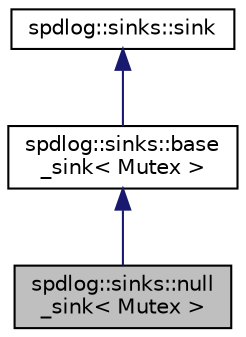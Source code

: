 digraph "spdlog::sinks::null_sink&lt; Mutex &gt;"
{
  edge [fontname="Helvetica",fontsize="10",labelfontname="Helvetica",labelfontsize="10"];
  node [fontname="Helvetica",fontsize="10",shape=record];
  Node3 [label="spdlog::sinks::null\l_sink\< Mutex \>",height=0.2,width=0.4,color="black", fillcolor="grey75", style="filled", fontcolor="black"];
  Node4 -> Node3 [dir="back",color="midnightblue",fontsize="10",style="solid"];
  Node4 [label="spdlog::sinks::base\l_sink\< Mutex \>",height=0.2,width=0.4,color="black", fillcolor="white", style="filled",URL="$classspdlog_1_1sinks_1_1base__sink.html"];
  Node5 -> Node4 [dir="back",color="midnightblue",fontsize="10",style="solid"];
  Node5 [label="spdlog::sinks::sink",height=0.2,width=0.4,color="black", fillcolor="white", style="filled",URL="$classspdlog_1_1sinks_1_1sink.html"];
}
